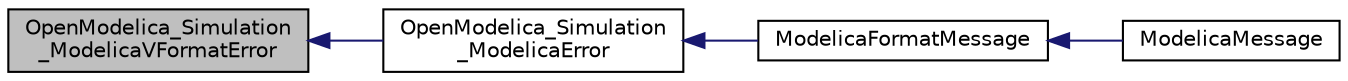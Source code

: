 digraph "OpenModelica_Simulation_ModelicaVFormatError"
{
  edge [fontname="Helvetica",fontsize="10",labelfontname="Helvetica",labelfontsize="10"];
  node [fontname="Helvetica",fontsize="10",shape=record];
  rankdir="LR";
  Node44 [label="OpenModelica_Simulation\l_ModelicaVFormatError",height=0.2,width=0.4,color="black", fillcolor="grey75", style="filled", fontcolor="black"];
  Node44 -> Node45 [dir="back",color="midnightblue",fontsize="10",style="solid",fontname="Helvetica"];
  Node45 [label="OpenModelica_Simulation\l_ModelicaError",height=0.2,width=0.4,color="black", fillcolor="white", style="filled",URL="$d1/d6f/_modelica_utilities_8c.html#a9fa2119d39ab71b8c46d073ffccdc0b6"];
  Node45 -> Node46 [dir="back",color="midnightblue",fontsize="10",style="solid",fontname="Helvetica"];
  Node46 [label="ModelicaFormatMessage",height=0.2,width=0.4,color="black", fillcolor="white", style="filled",URL="$d1/d6f/_modelica_utilities_8c.html#ae6e511105d798b01659cfd79696023f6",tooltip="Output the message under the same format control as the C-function printf. "];
  Node46 -> Node47 [dir="back",color="midnightblue",fontsize="10",style="solid",fontname="Helvetica"];
  Node47 [label="ModelicaMessage",height=0.2,width=0.4,color="black", fillcolor="white", style="filled",URL="$d1/d6f/_modelica_utilities_8c.html#a43924242047cc607eb4fd320a2010b2f",tooltip="Output the message string (no format control). "];
}
